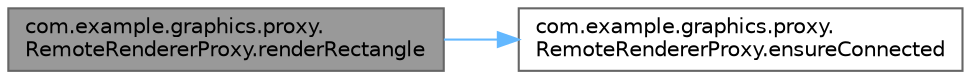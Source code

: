digraph "com.example.graphics.proxy.RemoteRendererProxy.renderRectangle"
{
 // LATEX_PDF_SIZE
  bgcolor="transparent";
  edge [fontname=Helvetica,fontsize=10,labelfontname=Helvetica,labelfontsize=10];
  node [fontname=Helvetica,fontsize=10,shape=box,height=0.2,width=0.4];
  rankdir="LR";
  Node1 [id="Node000001",label="com.example.graphics.proxy.\lRemoteRendererProxy.renderRectangle",height=0.2,width=0.4,color="gray40", fillcolor="grey60", style="filled", fontcolor="black",tooltip=" "];
  Node1 -> Node2 [id="edge1_Node000001_Node000002",color="steelblue1",style="solid",tooltip=" "];
  Node2 [id="Node000002",label="com.example.graphics.proxy.\lRemoteRendererProxy.ensureConnected",height=0.2,width=0.4,color="grey40", fillcolor="white", style="filled",URL="$classcom_1_1example_1_1graphics_1_1proxy_1_1RemoteRendererProxy.html#ab656810c249a131023b2e10385e9ebdc",tooltip=" "];
}
